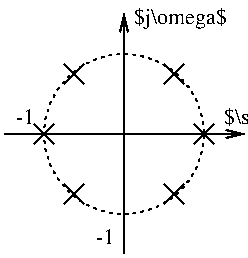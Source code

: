 #FIG 2.1
80 2
6 109 104 119 114
2 1 0 1 -1 0 0 0 0.000 7 0 0
	 109 104 119 114 9999 9999
2 1 0 1 -1 0 0 0 0.000 7 0 0
	 119 104 109 114 9999 9999
-6
6 159 104 169 114
2 1 0 1 -1 0 0 0 0.000 7 0 0
	 159 104 169 114 9999 9999
2 1 0 1 -1 0 0 0 0.000 7 0 0
	 169 104 159 114 9999 9999
-6
6 159 44 169 54
2 1 0 1 -1 0 0 0 0.000 7 0 0
	 159 44 169 54 9999 9999
2 1 0 1 -1 0 0 0 0.000 7 0 0
	 169 44 159 54 9999 9999
-6
6 109 44 119 54
2 1 0 1 -1 0 0 0 0.000 7 0 0
	 109 44 119 54 9999 9999
2 1 0 1 -1 0 0 0 0.000 7 0 0
	 119 44 109 54 9999 9999
-6
6 94 74 104 84
2 1 0 1 -1 0 0 0 0.000 7 0 0
	 94 74 104 84 9999 9999
2 1 0 1 -1 0 0 0 0.000 7 0 0
	 104 74 94 84 9999 9999
-6
6 174 74 184 84
2 1 0 1 -1 0 0 0 0.000 7 0 0
	 174 74 184 84 9999 9999
2 1 0 1 -1 0 0 0 0.000 7 0 0
	 184 74 174 84 9999 9999
-6
1 3 2 1 -1 0 0 0 3.00000 1 0.000 139 79 40 40 139 79 179 79
2 1 0 1 -1 0 0 0 0.000 -1 1 0
	0 0 1.000 4.000 8.000
	 139 139 139 19 9999 9999
2 1 0 1 -1 0 0 0 0.000 -1 1 0
	0 0 1.000 4.000 8.000
	 79 79 199 79 9999 9999
4 0 0 12 0 -1 0 0.00000 6 13 51 144 24 $j\omega$
4 0 0 12 0 -1 0 0.00000 6 13 45 189 74 $\sigma$
4 2 0 12 0 -1 0 0.00000 6 9 14 94 74 -1
4 2 0 12 0 -1 0 0.00000 6 9 14 134 134 -1
